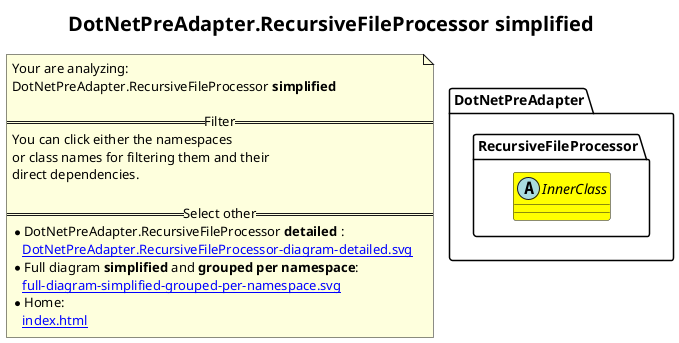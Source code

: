 @startuml
skinparam linetype ortho
title <size:20>DotNetPreAdapter.RecursiveFileProcessor **simplified** </size>
note "Your are analyzing:\nDotNetPreAdapter.RecursiveFileProcessor **simplified** \n\n==Filter==\nYou can click either the namespaces \nor class names for filtering them and their\ndirect dependencies.\n\n==Select other==\n* DotNetPreAdapter.RecursiveFileProcessor **detailed** :\n   [[DotNetPreAdapter.RecursiveFileProcessor-diagram-detailed.svg]]\n* Full diagram **simplified** and **grouped per namespace**:\n   [[full-diagram-simplified-grouped-per-namespace.svg]]\n* Home:\n   [[index.html]]" as FloatingNote
  abstract class DotNetPreAdapter.RecursiveFileProcessor.InnerClass [[DotNetPreAdapter.RecursiveFileProcessor.InnerClass-diagram-simplified.svg]] #yellow {
  }
 ' *************************************** 
 ' *************************************** 
 ' *************************************** 
' Class relations extracted from namespace:
' DotNetPreAdapter.RecursiveFileProcessor
@enduml